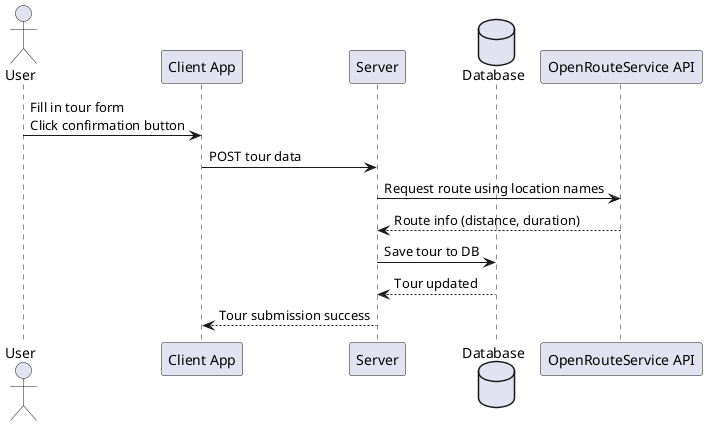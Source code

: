 @startuml
actor User
participant "Client App" as Client
participant "Server" as Server
database "Database" as DB
participant "OpenRouteService API" as ORS

User -> Client : Fill in tour form\nClick confirmation button
Client -> Server : POST tour data

Server -> ORS : Request route using location names
ORS --> Server : Route info (distance, duration)
Server -> DB : Save tour to DB
DB --> Server : Tour updated
Server --> Client : Tour submission success
@enduml